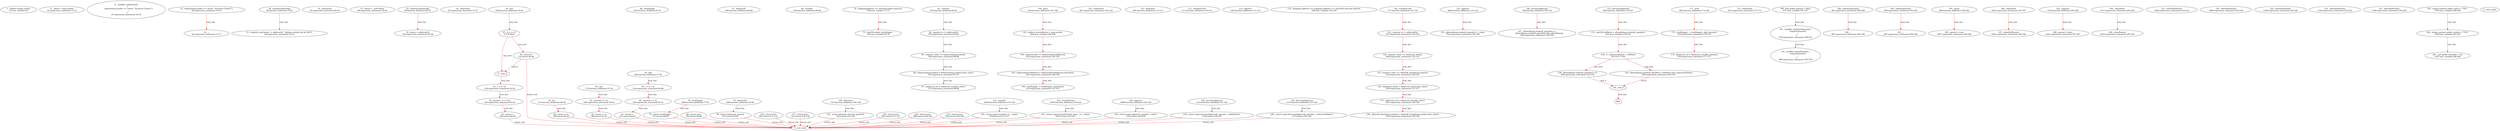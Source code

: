 digraph  {
12 [label="3_ address public owner;\n12-new_variable-4-4", type_label=new_variable];
35 [label="11_ owner = msg.sender;\n35-expression_statement-12-12", type_label=expression_statement];
41 [label="13_ modifier onlyOwner() \n    {\n        require(msg.sender == owner, \"Incorrect Owner\");\n        _;\n    }\n41-expression_statement-14-18", type_label=expression_statement];
44 [label="15_ require(msg.sender == owner, \"Incorrect Owner\");\n44-expression_statement-16-16", type_label=expression_statement];
56 [label="16_ _;\n56-expression_statement-17-17", type_label=expression_statement];
58 [label="18_ transferOwnership\n58-function_definition-19-25", type_label=function_definition];
65 [label="19_ onlyOwner\n65-expression_statement-20-20", type_label=expression_statement];
68 [label="21_ require(_newOwner != address(0), \"Address should not be 0x0\");\n68-expression_statement-22-22", type_label=expression_statement];
86 [label="23_ owner = _newOwner;\n86-expression_statement-24-24", type_label=expression_statement];
90 [label="25_ renounceOwnership\n90-function_definition-26-31", type_label=function_definition];
93 [label="26_ onlyOwner\n93-expression_statement-27-27", type_label=expression_statement];
100 [label="29_ owner = address(0);\n100-expression_statement-30-30", type_label=expression_statement];
109 [label="34_ mul\n109-function_definition-35-45", type_label=function_definition];
127 [label="37_ if_a == 0\n127-if-38-41", type_label=if];
1335 [label="37_ end_if", type_label=end_if];
132 [label="39_ return 0;\n132-return-40-40", type_label=return];
134 [label="41_ c = a * b;\n134-expression_statement-42-42", type_label=expression_statement];
140 [label="42_ assert(c / a == b);\n140-expression_statement-43-43", type_label=expression_statement];
149 [label="43_ return c;\n149-return-44-44", type_label=return];
151 [label="45_ div\n151-function_definition-46-50", type_label=function_definition];
168 [label="48_ return a / b;\n168-return-49-49", type_label=return];
172 [label="50_ sub\n172-function_definition-51-56", type_label=function_definition];
189 [label="53_ assert(b <= a);\n189-expression_statement-54-54", type_label=expression_statement];
196 [label="54_ return a - b;\n196-return-55-55", type_label=return];
200 [label="56_ add\n200-function_definition-57-63", type_label=function_definition];
218 [label="59_ c = a + b;\n218-expression_statement-60-60", type_label=expression_statement];
224 [label="60_ assert(c >= a);\n224-expression_statement-61-61", type_label=expression_statement];
231 [label="61_ return c;\n231-return-62-62", type_label=return];
236 [label="66_ totalSupply\n236-function_definition-67-67", type_label=function_definition];
244 [label="67_ balanceOf\n244-function_definition-68-68", type_label=function_definition];
256 [label="68_ transfer\n256-function_definition-69-69", type_label=function_definition];
296 [label="74_ mapping(address => uint256) public balances;\n296-new_variable-75-75", type_label=new_variable];
303 [label="75_ uint256 public totalSupply_;\n303-new_variable-76-76", type_label=new_variable];
308 [label="76_ totalSupply\n308-function_definition-77-81", type_label=function_definition];
317 [label="79_ return totalSupply_;\n317-return-80-80", type_label=return];
319 [label="81_ transfer\n319-function_definition-82-91", type_label=function_definition];
335 [label="84_ require(_to != address(0));\n335-expression_statement-85-85", type_label=expression_statement];
344 [label="85_ require(_value <= balances[msg.sender]);\n344-expression_statement-86-86", type_label=expression_statement];
355 [label="86_ balances[msg.sender] = balances[msg.sender].sub(_value);\n355-expression_statement-87-87", type_label=expression_statement];
372 [label="87_ balances[_to] = balances[_to].add(_value);\n372-expression_statement-88-88", type_label=expression_statement];
395 [label="89_ return true;\n395-return-90-90", type_label=return];
398 [label="91_ balanceOf\n398-function_definition-92-96", type_label=function_definition];
411 [label="94_ return balances[_owner];\n411-return-95-95", type_label=return];
434 [label="100_ burn\n434-function_definition-101-109", type_label=function_definition];
441 [label="101_ onlyOwner\n441-expression_statement-102-102", type_label=expression_statement];
444 [label="103_ address burnAddress = msg.sender;\n444-new_variable-104-104", type_label=new_variable];
452 [label="104_ require(value <= balances[burnAddress]);\n452-expression_statement-105-105", type_label=expression_statement];
461 [label="105_ balances[burnAddress] = balances[burnAddress].sub(value);\n461-expression_statement-106-106", type_label=expression_statement];
474 [label="106_ totalSupply_ = totalSupply_.sub(value);\n474-expression_statement-107-107", type_label=expression_statement];
495 [label="112_ allowance\n495-function_definition-113-113", type_label=function_definition];
511 [label="113_ transferFrom\n511-function_definition-114-114", type_label=function_definition];
530 [label="114_ approve\n530-function_definition-115-115", type_label=function_definition];
568 [label="119_ mapping (address => mapping (address => uint256)) internal allowed;\n568-new_variable-120-120", type_label=new_variable];
577 [label="120_ transferFrom\n577-function_definition-121-132", type_label=function_definition];
597 [label="123_ require(_to != address(0));\n597-expression_statement-124-124", type_label=expression_statement];
606 [label="124_ require(_value <= balances[_from]);\n606-expression_statement-125-125", type_label=expression_statement];
615 [label="125_ require(_value <= allowed[_from][msg.sender]);\n615-expression_statement-126-126", type_label=expression_statement];
628 [label="126_ balances[_from] = balances[_from].sub(_value);\n628-expression_statement-127-127", type_label=expression_statement];
641 [label="127_ balances[_to] = balances[_to].add(_value);\n641-expression_statement-128-128", type_label=expression_statement];
654 [label="128_ allowed[_from][msg.sender] = allowed[_from][msg.sender].sub(_value);\n654-expression_statement-129-129", type_label=expression_statement];
683 [label="130_ return true;\n683-return-131-131", type_label=return];
686 [label="132_ approve\n686-function_definition-133-139", type_label=function_definition];
702 [label="135_ allowed[msg.sender][_spender] = _value;\n702-expression_statement-136-136", type_label=expression_statement];
722 [label="137_ return true;\n722-return-138-138", type_label=return];
725 [label="139_ allowance\n725-function_definition-140-144", type_label=function_definition];
742 [label="142_ return allowed[_owner][_spender];\n742-return-143-143", type_label=return];
748 [label="144_ increaseApproval\n748-function_definition-145-152", type_label=function_definition];
764 [label="147_ allowed[msg.sender][_spender] = (\n        allowed[msg.sender][_spender].add(_addedValue));\n764-expression_statement-148-149", type_label=expression_statement];
802 [label="150_ return true;\n802-return-151-151", type_label=return];
805 [label="152_ decreaseApproval\n805-function_definition-153-167", type_label=function_definition];
821 [label="155_ uint256 oldValue = allowed[msg.sender][_spender];\n821-new_variable-156-156", type_label=new_variable];
833 [label="156_ if__subtractedValue > oldValue\n833-if-157-164", type_label=if];
2041 [label="156_ end_if", type_label=end_if];
838 [label="158_ allowed[msg.sender][_spender] = 0;\n838-expression_statement-159-159", type_label=expression_statement];
849 [label="162_ allowed[msg.sender][_spender] = oldValue.sub(_subtractedValue);\n849-expression_statement-163-163", type_label=expression_statement];
880 [label="165_ return true;\n880-return-166-166", type_label=return];
902 [label="171_ mint\n902-function_definition-172-181", type_label=function_definition];
913 [label="172_ onlyOwner\n913-expression_statement-173-173", type_label=expression_statement];
920 [label="175_ totalSupply_ = totalSupply_.add(_amount);\n920-expression_statement-176-176", type_label=expression_statement];
929 [label="176_ balances[_to] = balances[_to].add(_amount);\n929-expression_statement-177-177", type_label=expression_statement];
958 [label="179_ return true;\n958-return-180-180", type_label=return];
971 [label="186_ bool public paused = false;\n971-new_variable-187-187", type_label=new_variable];
978 [label="187_ modifier whenNotPaused() {\n        require(!paused);\n        _;\n    }\n978-expression_statement-188-191", type_label=expression_statement];
981 [label="188_ require(!paused);\n981-expression_statement-189-189", type_label=expression_statement];
987 [label="189_ _;\n987-expression_statement-190-190", type_label=expression_statement];
989 [label="191_ modifier whenPaused() {\n        require(paused);\n        _;\n    }\n989-expression_statement-192-195", type_label=expression_statement];
992 [label="192_ require(paused);\n992-expression_statement-193-193", type_label=expression_statement];
997 [label="193_ _;\n997-expression_statement-194-194", type_label=expression_statement];
999 [label="195_ pause\n999-function_definition-196-202", type_label=function_definition];
1002 [label="196_ onlyOwner\n1002-expression_statement-197-197", type_label=expression_statement];
1004 [label="197_ whenNotPaused\n1004-expression_statement-198-198", type_label=expression_statement];
1007 [label="199_ paused = true;\n1007-expression_statement-200-200", type_label=expression_statement];
1014 [label="202_ unpause\n1014-function_definition-203-209", type_label=function_definition];
1017 [label="203_ onlyOwner\n1017-expression_statement-204-204", type_label=expression_statement];
1019 [label="204_ whenPaused\n1019-expression_statement-205-205", type_label=expression_statement];
1022 [label="206_ paused = false;\n1022-expression_statement-207-207", type_label=expression_statement];
1038 [label="212_ transfer\n1038-function_definition-213-218", type_label=function_definition];
1049 [label="213_ whenNotPaused\n1049-expression_statement-214-214", type_label=expression_statement];
1056 [label="216_ return super.transfer(_to, _value);\n1056-return-217-217", type_label=return];
1065 [label="218_ transferFrom\n1065-function_definition-219-224", type_label=function_definition];
1080 [label="219_ whenNotPaused\n1080-expression_statement-220-220", type_label=expression_statement];
1087 [label="222_ return super.transferFrom(_from, _to, _value);\n1087-return-223-223", type_label=return];
1098 [label="224_ approve\n1098-function_definition-225-230", type_label=function_definition];
1109 [label="225_ whenNotPaused\n1109-expression_statement-226-226", type_label=expression_statement];
1116 [label="228_ return super.approve(_spender, _value);\n1116-return-229-229", type_label=return];
1125 [label="230_ increaseApproval\n1125-function_definition-231-236", type_label=function_definition];
1136 [label="231_ whenNotPaused\n1136-expression_statement-232-232", type_label=expression_statement];
1144 [label="234_ return super.increaseApproval(_spender, _addedValue);\n1144-return-235-235", type_label=return];
1153 [label="236_ decreaseApproval\n1153-function_definition-237-242", type_label=function_definition];
1164 [label="237_ whenNotPaused\n1164-expression_statement-238-238", type_label=expression_statement];
1172 [label="240_ return super.decreaseApproval(_spender, _subtractedValue);\n1172-return-241-241", type_label=return];
1193 [label="245_ string constant public name = \"T30\";\n1193-new_variable-246-246", type_label=new_variable];
1200 [label="246_ string constant public symbol = \"T30\";\n1200-new_variable-247-247", type_label=new_variable];
1207 [label="247_ uint public decimals = 18;\n1207-new_variable-248-248", type_label=new_variable];
1 [label="0_ start_node", type_label=start];
2 [label="0_ exit_node", type_label=exit];
864;
44 -> 56  [color=red, controlflow_type=next_line, edge_type=CFG_edge, key=0, label=next_line];
58 -> 68  [color=red, controlflow_type=next_line, edge_type=CFG_edge, key=0, label=next_line];
90 -> 100  [color=red, controlflow_type=next_line, edge_type=CFG_edge, key=0, label=next_line];
109 -> 127  [color=red, controlflow_type=next_line, edge_type=CFG_edge, key=0, label=next_line];
127 -> 132  [color=red, controlflow_type=pos_next, edge_type=CFG_edge, key=0, label=pos_next];
127 -> 1335  [color=red, controlflow_type=neg_next, edge_type=CFG_edge, key=0, label=neg_next];
1335 -> 134  [color=red, controlflow_type=next_line, edge_type=CFG_edge, key=0, label=next_line];
132 -> 1335  [color=red, controlflow_type=end_if, edge_type=CFG_edge, key=0, label=end_if];
132 -> 2  [color=red, controlflow_type=return_exit, edge_type=CFG_edge, key=0, label=return_exit];
134 -> 140  [color=red, controlflow_type=next_line, edge_type=CFG_edge, key=0, label=next_line];
140 -> 149  [color=red, controlflow_type=next_line, edge_type=CFG_edge, key=0, label=next_line];
149 -> 2  [color=red, controlflow_type=return_exit, edge_type=CFG_edge, key=0, label=return_exit];
151 -> 168  [color=red, controlflow_type=next_line, edge_type=CFG_edge, key=0, label=next_line];
168 -> 2  [color=red, controlflow_type=return_exit, edge_type=CFG_edge, key=0, label=return_exit];
172 -> 189  [color=red, controlflow_type=next_line, edge_type=CFG_edge, key=0, label=next_line];
189 -> 196  [color=red, controlflow_type=next_line, edge_type=CFG_edge, key=0, label=next_line];
196 -> 2  [color=red, controlflow_type=return_exit, edge_type=CFG_edge, key=0, label=return_exit];
200 -> 218  [color=red, controlflow_type=next_line, edge_type=CFG_edge, key=0, label=next_line];
218 -> 224  [color=red, controlflow_type=next_line, edge_type=CFG_edge, key=0, label=next_line];
224 -> 231  [color=red, controlflow_type=next_line, edge_type=CFG_edge, key=0, label=next_line];
231 -> 2  [color=red, controlflow_type=return_exit, edge_type=CFG_edge, key=0, label=return_exit];
296 -> 303  [color=red, controlflow_type=next_line, edge_type=CFG_edge, key=0, label=next_line];
308 -> 317  [color=red, controlflow_type=next_line, edge_type=CFG_edge, key=0, label=next_line];
317 -> 2  [color=red, controlflow_type=return_exit, edge_type=CFG_edge, key=0, label=return_exit];
319 -> 335  [color=red, controlflow_type=next_line, edge_type=CFG_edge, key=0, label=next_line];
335 -> 344  [color=red, controlflow_type=next_line, edge_type=CFG_edge, key=0, label=next_line];
344 -> 355  [color=red, controlflow_type=next_line, edge_type=CFG_edge, key=0, label=next_line];
355 -> 372  [color=red, controlflow_type=next_line, edge_type=CFG_edge, key=0, label=next_line];
395 -> 2  [color=red, controlflow_type=return_exit, edge_type=CFG_edge, key=0, label=return_exit];
398 -> 411  [color=red, controlflow_type=next_line, edge_type=CFG_edge, key=0, label=next_line];
411 -> 2  [color=red, controlflow_type=return_exit, edge_type=CFG_edge, key=0, label=return_exit];
434 -> 444  [color=red, controlflow_type=next_line, edge_type=CFG_edge, key=0, label=next_line];
444 -> 452  [color=red, controlflow_type=next_line, edge_type=CFG_edge, key=0, label=next_line];
452 -> 461  [color=red, controlflow_type=next_line, edge_type=CFG_edge, key=0, label=next_line];
461 -> 474  [color=red, controlflow_type=next_line, edge_type=CFG_edge, key=0, label=next_line];
577 -> 597  [color=red, controlflow_type=next_line, edge_type=CFG_edge, key=0, label=next_line];
597 -> 606  [color=red, controlflow_type=next_line, edge_type=CFG_edge, key=0, label=next_line];
606 -> 615  [color=red, controlflow_type=next_line, edge_type=CFG_edge, key=0, label=next_line];
615 -> 628  [color=red, controlflow_type=next_line, edge_type=CFG_edge, key=0, label=next_line];
628 -> 641  [color=red, controlflow_type=next_line, edge_type=CFG_edge, key=0, label=next_line];
641 -> 654  [color=red, controlflow_type=next_line, edge_type=CFG_edge, key=0, label=next_line];
683 -> 2  [color=red, controlflow_type=return_exit, edge_type=CFG_edge, key=0, label=return_exit];
686 -> 702  [color=red, controlflow_type=next_line, edge_type=CFG_edge, key=0, label=next_line];
722 -> 2  [color=red, controlflow_type=return_exit, edge_type=CFG_edge, key=0, label=return_exit];
725 -> 742  [color=red, controlflow_type=next_line, edge_type=CFG_edge, key=0, label=next_line];
742 -> 2  [color=red, controlflow_type=return_exit, edge_type=CFG_edge, key=0, label=return_exit];
748 -> 764  [color=red, controlflow_type=next_line, edge_type=CFG_edge, key=0, label=next_line];
802 -> 2  [color=red, controlflow_type=return_exit, edge_type=CFG_edge, key=0, label=return_exit];
805 -> 821  [color=red, controlflow_type=next_line, edge_type=CFG_edge, key=0, label=next_line];
821 -> 833  [color=red, controlflow_type=next_line, edge_type=CFG_edge, key=0, label=next_line];
833 -> 838  [color=red, controlflow_type=pos_next, edge_type=CFG_edge, key=0, label=pos_next];
833 -> 849  [color=red, controlflow_type=neg_next, edge_type=CFG_edge, key=0, label=neg_next];
2041 -> 864  [color=red, controlflow_type=next_line, edge_type=CFG_edge, key=0, label=next_line];
838 -> 2041  [color=red, controlflow_type=end_if, edge_type=CFG_edge, key=0, label=end_if];
849 -> 2041  [color=red, controlflow_type=end_if, edge_type=CFG_edge, key=0, label=end_if];
880 -> 2  [color=red, controlflow_type=return_exit, edge_type=CFG_edge, key=0, label=return_exit];
902 -> 920  [color=red, controlflow_type=next_line, edge_type=CFG_edge, key=0, label=next_line];
920 -> 929  [color=red, controlflow_type=next_line, edge_type=CFG_edge, key=0, label=next_line];
958 -> 2  [color=red, controlflow_type=return_exit, edge_type=CFG_edge, key=0, label=return_exit];
971 -> 978  [color=red, controlflow_type=next_line, edge_type=CFG_edge, key=0, label=next_line];
978 -> 989  [color=red, controlflow_type=next_line, edge_type=CFG_edge, key=0, label=next_line];
981 -> 987  [color=red, controlflow_type=next_line, edge_type=CFG_edge, key=0, label=next_line];
992 -> 997  [color=red, controlflow_type=next_line, edge_type=CFG_edge, key=0, label=next_line];
999 -> 1007  [color=red, controlflow_type=next_line, edge_type=CFG_edge, key=0, label=next_line];
1002 -> 1004  [color=red, controlflow_type=next_line, edge_type=CFG_edge, key=0, label=next_line];
1014 -> 1022  [color=red, controlflow_type=next_line, edge_type=CFG_edge, key=0, label=next_line];
1017 -> 1019  [color=red, controlflow_type=next_line, edge_type=CFG_edge, key=0, label=next_line];
1038 -> 1056  [color=red, controlflow_type=next_line, edge_type=CFG_edge, key=0, label=next_line];
1056 -> 2  [color=red, controlflow_type=return_exit, edge_type=CFG_edge, key=0, label=return_exit];
1065 -> 1087  [color=red, controlflow_type=next_line, edge_type=CFG_edge, key=0, label=next_line];
1087 -> 2  [color=red, controlflow_type=return_exit, edge_type=CFG_edge, key=0, label=return_exit];
1098 -> 1116  [color=red, controlflow_type=next_line, edge_type=CFG_edge, key=0, label=next_line];
1116 -> 2  [color=red, controlflow_type=return_exit, edge_type=CFG_edge, key=0, label=return_exit];
1125 -> 1144  [color=red, controlflow_type=next_line, edge_type=CFG_edge, key=0, label=next_line];
1144 -> 2  [color=red, controlflow_type=return_exit, edge_type=CFG_edge, key=0, label=return_exit];
1153 -> 1172  [color=red, controlflow_type=next_line, edge_type=CFG_edge, key=0, label=next_line];
1172 -> 2  [color=red, controlflow_type=return_exit, edge_type=CFG_edge, key=0, label=return_exit];
1193 -> 1200  [color=red, controlflow_type=next_line, edge_type=CFG_edge, key=0, label=next_line];
1200 -> 1207  [color=red, controlflow_type=next_line, edge_type=CFG_edge, key=0, label=next_line];
}

